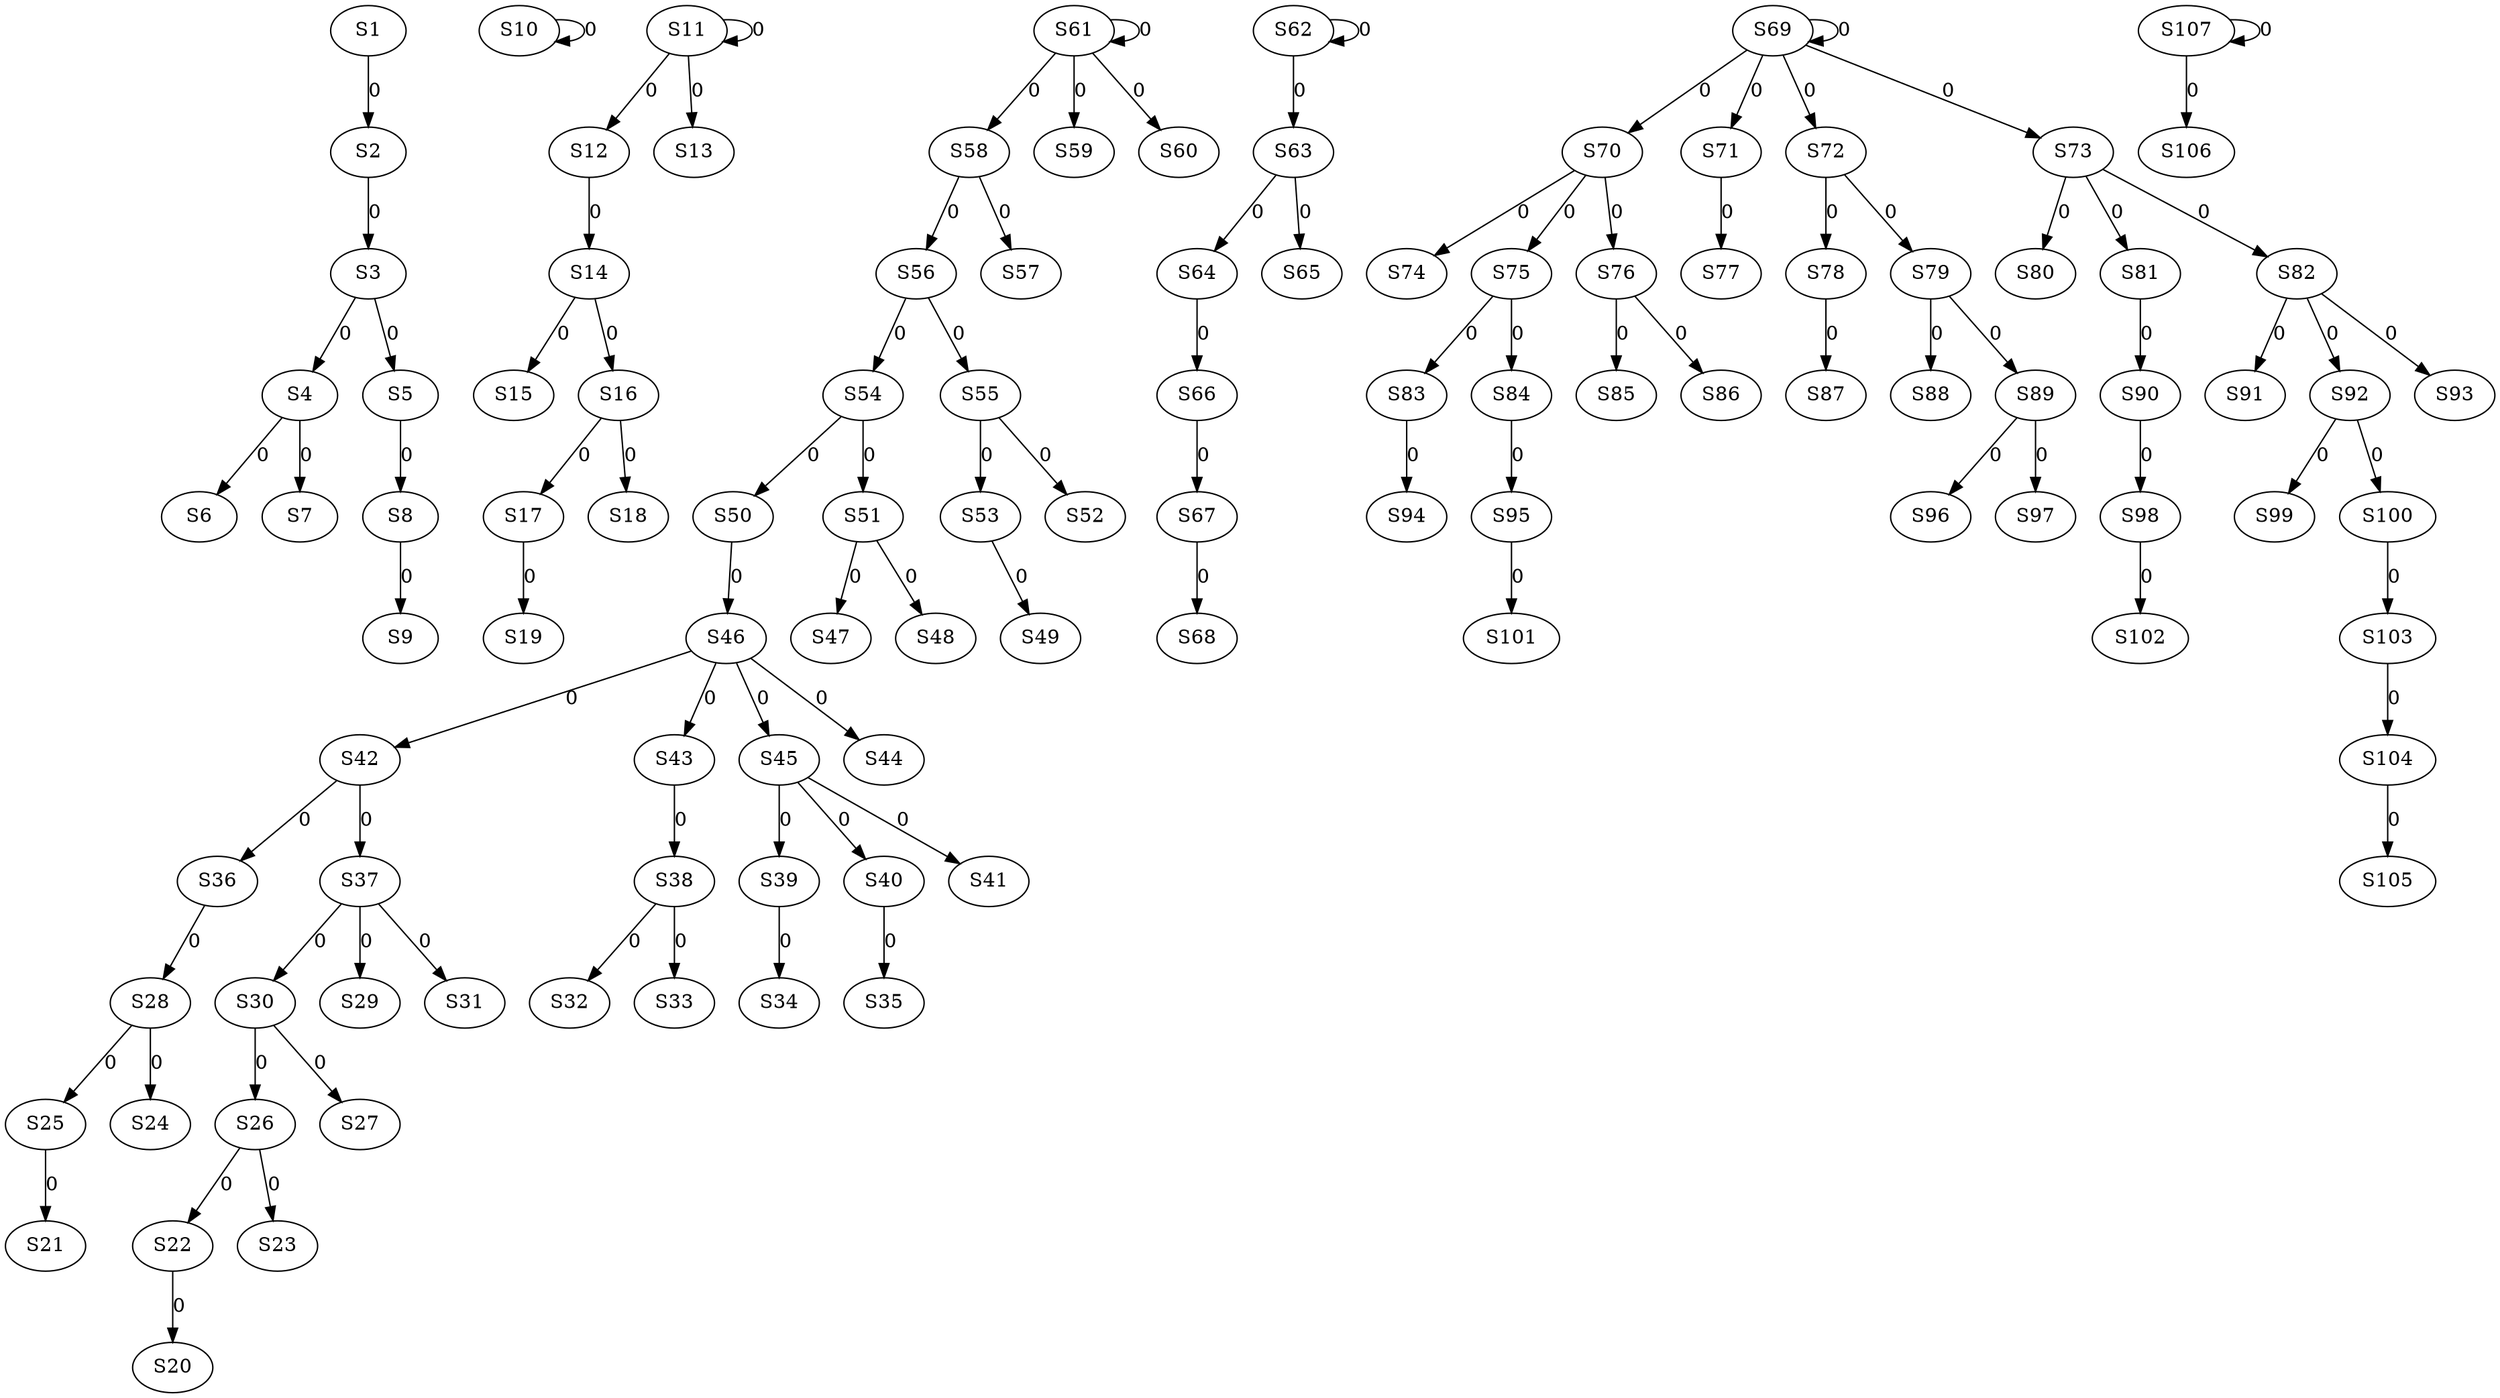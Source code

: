 strict digraph {
	S1 -> S2 [ label = 0 ];
	S2 -> S3 [ label = 0 ];
	S3 -> S4 [ label = 0 ];
	S3 -> S5 [ label = 0 ];
	S4 -> S6 [ label = 0 ];
	S4 -> S7 [ label = 0 ];
	S5 -> S8 [ label = 0 ];
	S8 -> S9 [ label = 0 ];
	S10 -> S10 [ label = 0 ];
	S11 -> S11 [ label = 0 ];
	S11 -> S12 [ label = 0 ];
	S11 -> S13 [ label = 0 ];
	S12 -> S14 [ label = 0 ];
	S14 -> S15 [ label = 0 ];
	S14 -> S16 [ label = 0 ];
	S16 -> S17 [ label = 0 ];
	S16 -> S18 [ label = 0 ];
	S17 -> S19 [ label = 0 ];
	S22 -> S20 [ label = 0 ];
	S25 -> S21 [ label = 0 ];
	S26 -> S22 [ label = 0 ];
	S26 -> S23 [ label = 0 ];
	S28 -> S24 [ label = 0 ];
	S28 -> S25 [ label = 0 ];
	S30 -> S26 [ label = 0 ];
	S30 -> S27 [ label = 0 ];
	S36 -> S28 [ label = 0 ];
	S37 -> S29 [ label = 0 ];
	S37 -> S30 [ label = 0 ];
	S37 -> S31 [ label = 0 ];
	S38 -> S32 [ label = 0 ];
	S38 -> S33 [ label = 0 ];
	S39 -> S34 [ label = 0 ];
	S40 -> S35 [ label = 0 ];
	S42 -> S36 [ label = 0 ];
	S42 -> S37 [ label = 0 ];
	S43 -> S38 [ label = 0 ];
	S45 -> S39 [ label = 0 ];
	S45 -> S40 [ label = 0 ];
	S45 -> S41 [ label = 0 ];
	S46 -> S42 [ label = 0 ];
	S46 -> S43 [ label = 0 ];
	S46 -> S44 [ label = 0 ];
	S46 -> S45 [ label = 0 ];
	S50 -> S46 [ label = 0 ];
	S51 -> S47 [ label = 0 ];
	S51 -> S48 [ label = 0 ];
	S53 -> S49 [ label = 0 ];
	S54 -> S50 [ label = 0 ];
	S54 -> S51 [ label = 0 ];
	S55 -> S52 [ label = 0 ];
	S55 -> S53 [ label = 0 ];
	S56 -> S54 [ label = 0 ];
	S56 -> S55 [ label = 0 ];
	S58 -> S56 [ label = 0 ];
	S58 -> S57 [ label = 0 ];
	S61 -> S58 [ label = 0 ];
	S61 -> S59 [ label = 0 ];
	S61 -> S60 [ label = 0 ];
	S61 -> S61 [ label = 0 ];
	S62 -> S62 [ label = 0 ];
	S62 -> S63 [ label = 0 ];
	S63 -> S64 [ label = 0 ];
	S63 -> S65 [ label = 0 ];
	S64 -> S66 [ label = 0 ];
	S66 -> S67 [ label = 0 ];
	S67 -> S68 [ label = 0 ];
	S69 -> S69 [ label = 0 ];
	S69 -> S70 [ label = 0 ];
	S69 -> S71 [ label = 0 ];
	S69 -> S72 [ label = 0 ];
	S69 -> S73 [ label = 0 ];
	S70 -> S74 [ label = 0 ];
	S70 -> S75 [ label = 0 ];
	S70 -> S76 [ label = 0 ];
	S71 -> S77 [ label = 0 ];
	S72 -> S78 [ label = 0 ];
	S72 -> S79 [ label = 0 ];
	S73 -> S80 [ label = 0 ];
	S73 -> S81 [ label = 0 ];
	S73 -> S82 [ label = 0 ];
	S75 -> S83 [ label = 0 ];
	S75 -> S84 [ label = 0 ];
	S76 -> S85 [ label = 0 ];
	S76 -> S86 [ label = 0 ];
	S78 -> S87 [ label = 0 ];
	S79 -> S88 [ label = 0 ];
	S79 -> S89 [ label = 0 ];
	S81 -> S90 [ label = 0 ];
	S82 -> S91 [ label = 0 ];
	S82 -> S92 [ label = 0 ];
	S82 -> S93 [ label = 0 ];
	S83 -> S94 [ label = 0 ];
	S84 -> S95 [ label = 0 ];
	S89 -> S96 [ label = 0 ];
	S89 -> S97 [ label = 0 ];
	S90 -> S98 [ label = 0 ];
	S92 -> S99 [ label = 0 ];
	S92 -> S100 [ label = 0 ];
	S95 -> S101 [ label = 0 ];
	S98 -> S102 [ label = 0 ];
	S100 -> S103 [ label = 0 ];
	S103 -> S104 [ label = 0 ];
	S104 -> S105 [ label = 0 ];
	S107 -> S106 [ label = 0 ];
	S107 -> S107 [ label = 0 ];
}